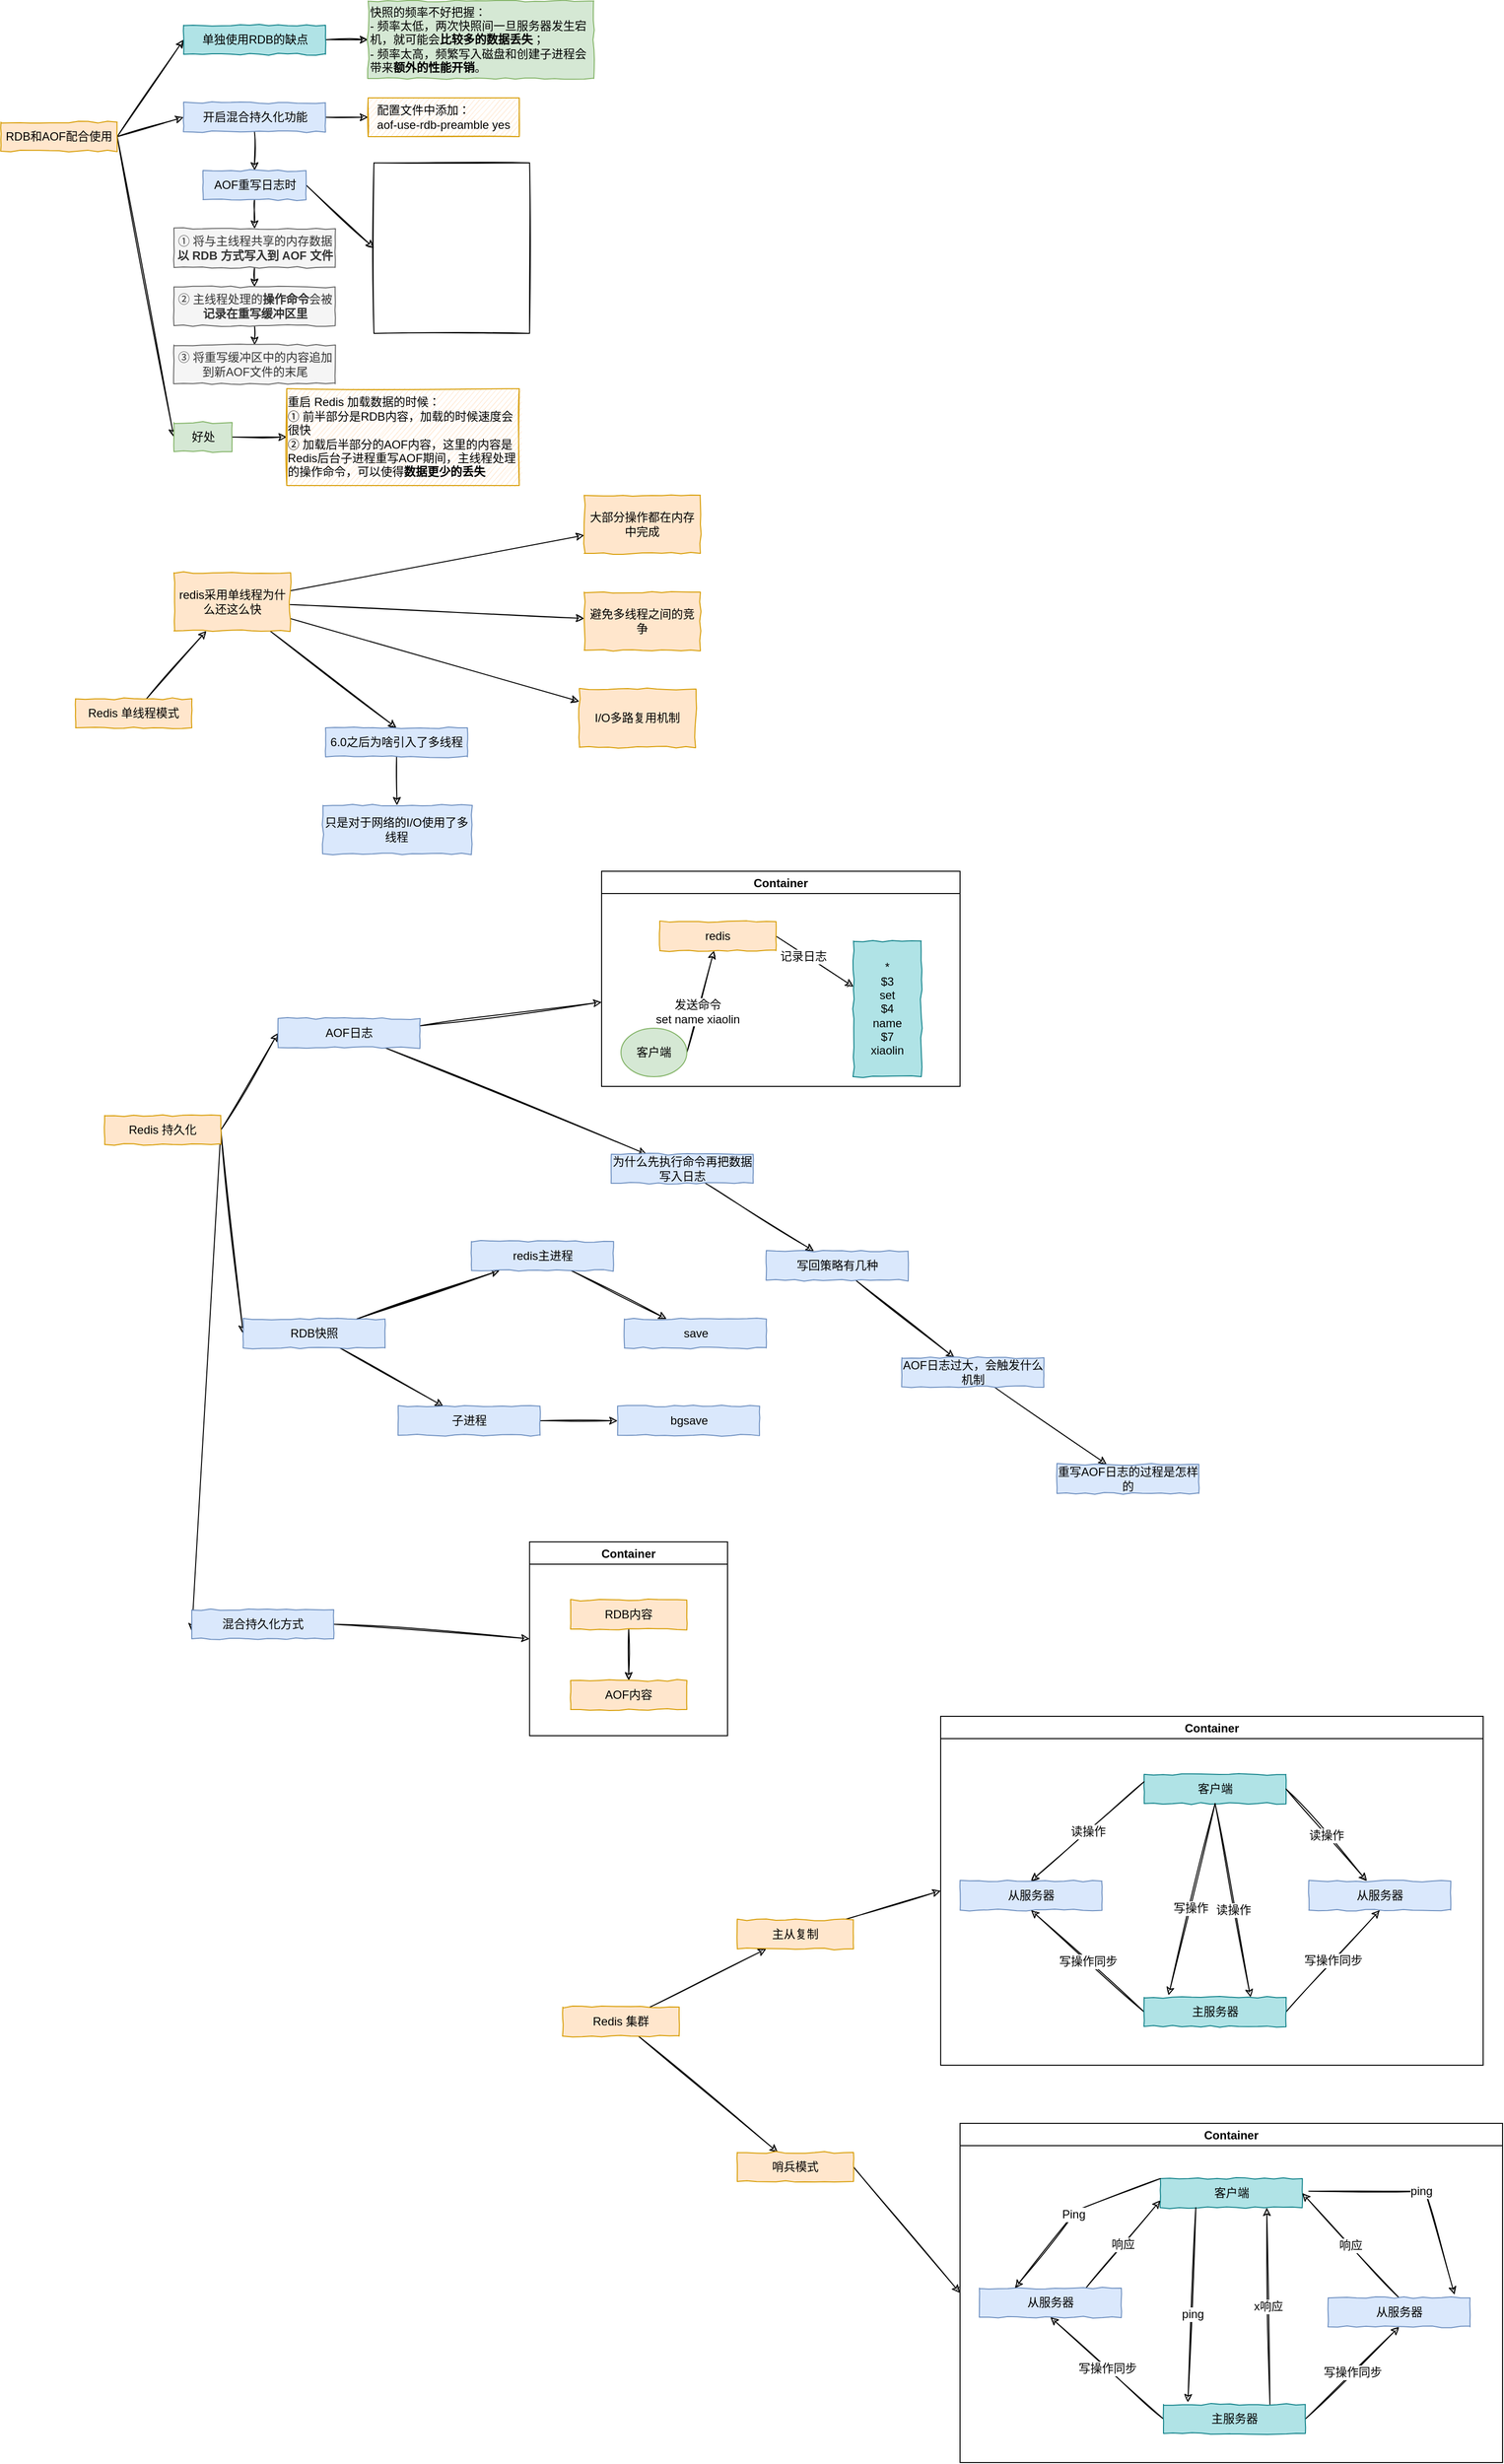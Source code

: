 <mxfile version="21.0.6" type="github">
  <diagram name="第 1 页" id="eftHnV5JVbOcPss7Ex_q">
    <mxGraphModel dx="2530" dy="-223" grid="1" gridSize="10" guides="1" tooltips="1" connect="1" arrows="1" fold="1" page="1" pageScale="1" pageWidth="827" pageHeight="1169" math="0" shadow="0">
      <root>
        <mxCell id="0" />
        <mxCell id="1" parent="0" />
        <mxCell id="7deh1irWF3qx42piTFO3-2" style="edgeStyle=none;rounded=0;sketch=1;html=1;exitX=1;exitY=0.5;exitDx=0;exitDy=0;entryX=0;entryY=0.5;entryDx=0;entryDy=0;" parent="1" source="7deh1irWF3qx42piTFO3-5" target="7deh1irWF3qx42piTFO3-7" edge="1">
          <mxGeometry relative="1" as="geometry" />
        </mxCell>
        <mxCell id="7deh1irWF3qx42piTFO3-3" style="edgeStyle=none;rounded=0;sketch=1;html=1;exitX=1;exitY=0.5;exitDx=0;exitDy=0;entryX=0;entryY=0.5;entryDx=0;entryDy=0;" parent="1" source="7deh1irWF3qx42piTFO3-5" target="7deh1irWF3qx42piTFO3-11" edge="1">
          <mxGeometry relative="1" as="geometry" />
        </mxCell>
        <mxCell id="7deh1irWF3qx42piTFO3-4" style="edgeStyle=none;rounded=0;sketch=1;html=1;exitX=1;exitY=0.5;exitDx=0;exitDy=0;entryX=0;entryY=0.5;entryDx=0;entryDy=0;" parent="1" source="7deh1irWF3qx42piTFO3-5" target="7deh1irWF3qx42piTFO3-23" edge="1">
          <mxGeometry relative="1" as="geometry" />
        </mxCell>
        <mxCell id="7deh1irWF3qx42piTFO3-5" value="RDB和AOF配合使用" style="rounded=0;whiteSpace=wrap;html=1;comic=1;fillColor=#ffe6cc;strokeColor=#d79b00;" parent="1" vertex="1">
          <mxGeometry x="-800" y="1315" width="120" height="30" as="geometry" />
        </mxCell>
        <mxCell id="7deh1irWF3qx42piTFO3-6" style="edgeStyle=none;rounded=0;sketch=1;html=1;exitX=1;exitY=0.5;exitDx=0;exitDy=0;entryX=0;entryY=0.5;entryDx=0;entryDy=0;" parent="1" source="7deh1irWF3qx42piTFO3-7" target="7deh1irWF3qx42piTFO3-8" edge="1">
          <mxGeometry relative="1" as="geometry" />
        </mxCell>
        <mxCell id="7deh1irWF3qx42piTFO3-7" value="单独使用RDB的缺点" style="rounded=0;whiteSpace=wrap;html=1;comic=1;fillColor=#b0e3e6;strokeColor=#0e8088;" parent="1" vertex="1">
          <mxGeometry x="-611.5" y="1215" width="146.5" height="30" as="geometry" />
        </mxCell>
        <mxCell id="7deh1irWF3qx42piTFO3-8" value="快照的频率不好把握：&lt;br&gt;&lt;div&gt;- 频率太低，两次快照间一旦服务器发生宕机，就可能会&lt;b&gt;比较多的数据丢失&lt;/b&gt;；&lt;/div&gt;&lt;div&gt;- 频率太高，频繁写入磁盘和创建子进程会带来&lt;b&gt;额外的性能开销&lt;/b&gt;。&lt;/div&gt;" style="rounded=0;whiteSpace=wrap;html=1;comic=1;fillColor=#d5e8d4;strokeColor=#82b366;align=left;" parent="1" vertex="1">
          <mxGeometry x="-421" y="1190" width="233" height="80" as="geometry" />
        </mxCell>
        <mxCell id="7deh1irWF3qx42piTFO3-9" style="edgeStyle=none;rounded=0;sketch=1;html=1;exitX=1;exitY=0.5;exitDx=0;exitDy=0;entryX=0;entryY=0.5;entryDx=0;entryDy=0;" parent="1" source="7deh1irWF3qx42piTFO3-11" target="7deh1irWF3qx42piTFO3-12" edge="1">
          <mxGeometry relative="1" as="geometry" />
        </mxCell>
        <mxCell id="7deh1irWF3qx42piTFO3-10" style="edgeStyle=none;rounded=0;sketch=1;html=1;exitX=0.5;exitY=1;exitDx=0;exitDy=0;entryX=0.5;entryY=0;entryDx=0;entryDy=0;" parent="1" source="7deh1irWF3qx42piTFO3-11" target="7deh1irWF3qx42piTFO3-15" edge="1">
          <mxGeometry relative="1" as="geometry" />
        </mxCell>
        <mxCell id="7deh1irWF3qx42piTFO3-11" value="开启混合持久化功能" style="rounded=0;whiteSpace=wrap;html=1;comic=1;fillColor=#dae8fc;strokeColor=#6c8ebf;" parent="1" vertex="1">
          <mxGeometry x="-611.5" y="1295" width="146.5" height="30" as="geometry" />
        </mxCell>
        <mxCell id="7deh1irWF3qx42piTFO3-12" value="&lt;div style=&quot;text-align: left&quot;&gt;&lt;span&gt;配置文件中添加：&lt;/span&gt;&lt;/div&gt;&lt;div style=&quot;text-align: left&quot;&gt;&lt;span&gt;aof-use-rdb-preamble yes&lt;/span&gt;&lt;/div&gt;" style="rounded=0;whiteSpace=wrap;html=1;comic=1;fillColor=#ffe6cc;strokeColor=#d79b00;sketch=1;" parent="1" vertex="1">
          <mxGeometry x="-421" y="1290" width="156" height="40" as="geometry" />
        </mxCell>
        <mxCell id="7deh1irWF3qx42piTFO3-13" style="edgeStyle=none;rounded=0;sketch=1;html=1;exitX=0.5;exitY=1;exitDx=0;exitDy=0;entryX=0.5;entryY=0;entryDx=0;entryDy=0;" parent="1" source="7deh1irWF3qx42piTFO3-15" target="7deh1irWF3qx42piTFO3-17" edge="1">
          <mxGeometry relative="1" as="geometry" />
        </mxCell>
        <mxCell id="7deh1irWF3qx42piTFO3-14" style="edgeStyle=none;rounded=0;sketch=1;html=1;exitX=1;exitY=0.5;exitDx=0;exitDy=0;entryX=0;entryY=0.5;entryDx=0;entryDy=0;" parent="1" source="7deh1irWF3qx42piTFO3-15" target="7deh1irWF3qx42piTFO3-21" edge="1">
          <mxGeometry relative="1" as="geometry" />
        </mxCell>
        <mxCell id="7deh1irWF3qx42piTFO3-15" value="AOF重写日志时" style="rounded=0;whiteSpace=wrap;html=1;comic=1;fillColor=#dae8fc;strokeColor=#6c8ebf;" parent="1" vertex="1">
          <mxGeometry x="-591.5" y="1365" width="106.5" height="30" as="geometry" />
        </mxCell>
        <mxCell id="7deh1irWF3qx42piTFO3-16" style="edgeStyle=none;rounded=0;sketch=1;html=1;exitX=0.5;exitY=1;exitDx=0;exitDy=0;entryX=0.5;entryY=0;entryDx=0;entryDy=0;" parent="1" source="7deh1irWF3qx42piTFO3-17" target="7deh1irWF3qx42piTFO3-19" edge="1">
          <mxGeometry relative="1" as="geometry" />
        </mxCell>
        <mxCell id="7deh1irWF3qx42piTFO3-17" value="① 将与主线程共享的内存数据&lt;b&gt;以 RDB 方式写入到 AOF 文件&lt;/b&gt;" style="rounded=0;whiteSpace=wrap;html=1;comic=1;fillColor=#f5f5f5;strokeColor=#666666;fontColor=#333333;" parent="1" vertex="1">
          <mxGeometry x="-621.5" y="1425" width="166.5" height="40" as="geometry" />
        </mxCell>
        <mxCell id="7deh1irWF3qx42piTFO3-18" style="edgeStyle=none;rounded=0;sketch=1;html=1;exitX=0.5;exitY=1;exitDx=0;exitDy=0;entryX=0.5;entryY=0;entryDx=0;entryDy=0;" parent="1" source="7deh1irWF3qx42piTFO3-19" target="7deh1irWF3qx42piTFO3-20" edge="1">
          <mxGeometry relative="1" as="geometry" />
        </mxCell>
        <mxCell id="7deh1irWF3qx42piTFO3-19" value="② 主线程处理的&lt;b&gt;操作命令&lt;/b&gt;会被&lt;b&gt;记录在重写缓冲区里&lt;/b&gt;" style="rounded=0;whiteSpace=wrap;html=1;comic=1;fillColor=#f5f5f5;strokeColor=#666666;fontColor=#333333;" parent="1" vertex="1">
          <mxGeometry x="-621.5" y="1485" width="166.5" height="40" as="geometry" />
        </mxCell>
        <mxCell id="7deh1irWF3qx42piTFO3-20" value="③ 将重写缓冲区中的内容追加到新AOF文件的末尾" style="rounded=0;whiteSpace=wrap;html=1;comic=1;fillColor=#f5f5f5;strokeColor=#666666;fontColor=#333333;" parent="1" vertex="1">
          <mxGeometry x="-621.5" y="1545" width="166.5" height="40" as="geometry" />
        </mxCell>
        <mxCell id="7deh1irWF3qx42piTFO3-21" value="" style="shape=image;imageAspect=0;aspect=fixed;verticalLabelPosition=bottom;verticalAlign=top;sketch=1;image=https://codereaper-image-bed.oss-cn-shenzhen.aliyuncs.com/img/f67379b60d151262753fec3b817b8617.png;imageBorder=default;" parent="1" vertex="1">
          <mxGeometry x="-415" y="1357" width="160.67" height="176" as="geometry" />
        </mxCell>
        <mxCell id="7deh1irWF3qx42piTFO3-22" style="edgeStyle=none;rounded=0;sketch=1;html=1;exitX=1;exitY=0.5;exitDx=0;exitDy=0;entryX=0;entryY=0.5;entryDx=0;entryDy=0;" parent="1" source="7deh1irWF3qx42piTFO3-23" target="7deh1irWF3qx42piTFO3-24" edge="1">
          <mxGeometry relative="1" as="geometry" />
        </mxCell>
        <mxCell id="7deh1irWF3qx42piTFO3-23" value="好处" style="rounded=0;whiteSpace=wrap;html=1;comic=1;fillColor=#d5e8d4;strokeColor=#82b366;" parent="1" vertex="1">
          <mxGeometry x="-621.5" y="1625" width="60" height="30" as="geometry" />
        </mxCell>
        <mxCell id="7deh1irWF3qx42piTFO3-24" value="&lt;div style=&quot;text-align: left&quot;&gt;&lt;span&gt;重启 Redis 加载数据的时候：&lt;/span&gt;&lt;/div&gt;&lt;div style=&quot;text-align: left&quot;&gt;&lt;span&gt;①&amp;nbsp;前半部分是RDB内容，加载的时候速度会很快&lt;/span&gt;&lt;/div&gt;&lt;div style=&quot;text-align: left&quot;&gt;②&amp;nbsp;加载后半部分的AOF内容，这里的内容是Redis后台子进程重写AOF期间，主线程处理的操作命令，可以使得&lt;b&gt;数据更少的丢失&lt;/b&gt;&lt;/div&gt;" style="rounded=0;whiteSpace=wrap;html=1;comic=1;fillColor=#ffe6cc;strokeColor=#d79b00;sketch=1;" parent="1" vertex="1">
          <mxGeometry x="-505" y="1590" width="240" height="100" as="geometry" />
        </mxCell>
        <mxCell id="9vOVsGMVSCyXEhv2zeX4-4" value="" style="edgeStyle=none;shape=connector;rounded=0;sketch=1;orthogonalLoop=1;jettySize=auto;html=1;labelBackgroundColor=default;strokeColor=default;fontFamily=Helvetica;fontSize=12;fontColor=default;endArrow=classic;" parent="1" source="9vOVsGMVSCyXEhv2zeX4-2" target="9vOVsGMVSCyXEhv2zeX4-3" edge="1">
          <mxGeometry relative="1" as="geometry" />
        </mxCell>
        <mxCell id="9vOVsGMVSCyXEhv2zeX4-2" value="Redis 单线程模式" style="rounded=0;whiteSpace=wrap;html=1;comic=1;fillColor=#ffe6cc;strokeColor=#d79b00;" parent="1" vertex="1">
          <mxGeometry x="-723" y="1910" width="120" height="30" as="geometry" />
        </mxCell>
        <mxCell id="9vOVsGMVSCyXEhv2zeX4-6" value="" style="edgeStyle=none;shape=connector;rounded=0;sketch=1;orthogonalLoop=1;jettySize=auto;html=1;labelBackgroundColor=default;strokeColor=default;fontFamily=Helvetica;fontSize=12;fontColor=default;endArrow=classic;" parent="1" source="9vOVsGMVSCyXEhv2zeX4-3" target="9vOVsGMVSCyXEhv2zeX4-5" edge="1">
          <mxGeometry relative="1" as="geometry" />
        </mxCell>
        <mxCell id="9vOVsGMVSCyXEhv2zeX4-10" value="" style="edgeStyle=none;shape=connector;rounded=0;sketch=1;orthogonalLoop=1;jettySize=auto;html=1;labelBackgroundColor=default;strokeColor=default;fontFamily=Helvetica;fontSize=12;fontColor=default;endArrow=classic;" parent="1" source="9vOVsGMVSCyXEhv2zeX4-3" target="9vOVsGMVSCyXEhv2zeX4-9" edge="1">
          <mxGeometry relative="1" as="geometry" />
        </mxCell>
        <mxCell id="9vOVsGMVSCyXEhv2zeX4-12" value="" style="edgeStyle=none;shape=connector;rounded=0;sketch=1;orthogonalLoop=1;jettySize=auto;html=1;labelBackgroundColor=default;strokeColor=default;fontFamily=Helvetica;fontSize=12;fontColor=default;endArrow=classic;" parent="1" source="9vOVsGMVSCyXEhv2zeX4-3" target="9vOVsGMVSCyXEhv2zeX4-11" edge="1">
          <mxGeometry relative="1" as="geometry" />
        </mxCell>
        <mxCell id="9vOVsGMVSCyXEhv2zeX4-15" style="edgeStyle=none;shape=connector;rounded=0;sketch=1;orthogonalLoop=1;jettySize=auto;html=1;entryX=0.5;entryY=0;entryDx=0;entryDy=0;labelBackgroundColor=default;strokeColor=default;fontFamily=Helvetica;fontSize=12;fontColor=default;endArrow=classic;" parent="1" source="9vOVsGMVSCyXEhv2zeX4-3" target="9vOVsGMVSCyXEhv2zeX4-14" edge="1">
          <mxGeometry relative="1" as="geometry" />
        </mxCell>
        <mxCell id="9vOVsGMVSCyXEhv2zeX4-3" value="redis采用单线程为什么还这么快" style="whiteSpace=wrap;html=1;fillColor=#ffe6cc;strokeColor=#d79b00;rounded=0;comic=1;" parent="1" vertex="1">
          <mxGeometry x="-621.5" y="1780" width="120" height="60" as="geometry" />
        </mxCell>
        <mxCell id="9vOVsGMVSCyXEhv2zeX4-5" value="大部分操作都在内存中完成" style="whiteSpace=wrap;html=1;fillColor=#ffe6cc;strokeColor=#d79b00;rounded=0;comic=1;" parent="1" vertex="1">
          <mxGeometry x="-198" y="1700" width="120" height="60" as="geometry" />
        </mxCell>
        <mxCell id="9vOVsGMVSCyXEhv2zeX4-9" value="避免多线程之间的竞争" style="whiteSpace=wrap;html=1;fillColor=#ffe6cc;strokeColor=#d79b00;rounded=0;comic=1;" parent="1" vertex="1">
          <mxGeometry x="-198" y="1800" width="120" height="60" as="geometry" />
        </mxCell>
        <mxCell id="9vOVsGMVSCyXEhv2zeX4-11" value="I/O多路复用机制" style="whiteSpace=wrap;html=1;fillColor=#ffe6cc;strokeColor=#d79b00;rounded=0;comic=1;" parent="1" vertex="1">
          <mxGeometry x="-203" y="1900" width="120" height="60" as="geometry" />
        </mxCell>
        <mxCell id="9vOVsGMVSCyXEhv2zeX4-20" value="" style="edgeStyle=none;shape=connector;rounded=0;sketch=1;orthogonalLoop=1;jettySize=auto;html=1;labelBackgroundColor=default;strokeColor=default;fontFamily=Helvetica;fontSize=12;fontColor=default;endArrow=classic;" parent="1" source="9vOVsGMVSCyXEhv2zeX4-14" target="9vOVsGMVSCyXEhv2zeX4-19" edge="1">
          <mxGeometry relative="1" as="geometry" />
        </mxCell>
        <mxCell id="9vOVsGMVSCyXEhv2zeX4-14" value="6.0之后为啥引入了多线程" style="rounded=0;whiteSpace=wrap;html=1;comic=1;fillColor=#dae8fc;strokeColor=#6c8ebf;" parent="1" vertex="1">
          <mxGeometry x="-465" y="1940" width="146.5" height="30" as="geometry" />
        </mxCell>
        <mxCell id="9vOVsGMVSCyXEhv2zeX4-19" value="只是对于网络的I/O使用了多线程" style="rounded=0;whiteSpace=wrap;html=1;comic=1;fillColor=#dae8fc;strokeColor=#6c8ebf;" parent="1" vertex="1">
          <mxGeometry x="-467.64" y="2020" width="153.25" height="50" as="geometry" />
        </mxCell>
        <mxCell id="9vOVsGMVSCyXEhv2zeX4-25" style="edgeStyle=none;shape=connector;rounded=0;sketch=1;orthogonalLoop=1;jettySize=auto;html=1;exitX=1;exitY=0.5;exitDx=0;exitDy=0;entryX=0;entryY=0.5;entryDx=0;entryDy=0;labelBackgroundColor=default;strokeColor=default;fontFamily=Helvetica;fontSize=12;fontColor=default;endArrow=classic;" parent="1" source="9vOVsGMVSCyXEhv2zeX4-21" target="9vOVsGMVSCyXEhv2zeX4-22" edge="1">
          <mxGeometry relative="1" as="geometry" />
        </mxCell>
        <mxCell id="9vOVsGMVSCyXEhv2zeX4-26" style="edgeStyle=none;shape=connector;rounded=0;sketch=1;orthogonalLoop=1;jettySize=auto;html=1;exitX=1;exitY=0.5;exitDx=0;exitDy=0;entryX=0;entryY=0.5;entryDx=0;entryDy=0;labelBackgroundColor=default;strokeColor=default;fontFamily=Helvetica;fontSize=12;fontColor=default;endArrow=classic;" parent="1" source="9vOVsGMVSCyXEhv2zeX4-21" target="9vOVsGMVSCyXEhv2zeX4-23" edge="1">
          <mxGeometry relative="1" as="geometry" />
        </mxCell>
        <mxCell id="9vOVsGMVSCyXEhv2zeX4-27" style="edgeStyle=none;shape=connector;rounded=0;sketch=1;orthogonalLoop=1;jettySize=auto;html=1;exitX=1;exitY=0.5;exitDx=0;exitDy=0;entryX=0;entryY=0.75;entryDx=0;entryDy=0;labelBackgroundColor=default;strokeColor=default;fontFamily=Helvetica;fontSize=12;fontColor=default;endArrow=classic;" parent="1" source="9vOVsGMVSCyXEhv2zeX4-21" target="9vOVsGMVSCyXEhv2zeX4-24" edge="1">
          <mxGeometry relative="1" as="geometry" />
        </mxCell>
        <mxCell id="9vOVsGMVSCyXEhv2zeX4-21" value="Redis 持久化" style="rounded=0;whiteSpace=wrap;html=1;comic=1;fillColor=#ffe6cc;strokeColor=#d79b00;" parent="1" vertex="1">
          <mxGeometry x="-693" y="2340" width="120" height="30" as="geometry" />
        </mxCell>
        <mxCell id="Z4Xb9YO6mUinGf_k16KE-15" style="edgeStyle=none;shape=connector;rounded=0;sketch=1;orthogonalLoop=1;jettySize=auto;html=1;exitX=1;exitY=0.25;exitDx=0;exitDy=0;labelBackgroundColor=default;strokeColor=default;fontFamily=Helvetica;fontSize=12;fontColor=default;endArrow=classic;" edge="1" parent="1" source="9vOVsGMVSCyXEhv2zeX4-22" target="Z4Xb9YO6mUinGf_k16KE-1">
          <mxGeometry relative="1" as="geometry" />
        </mxCell>
        <mxCell id="Z4Xb9YO6mUinGf_k16KE-17" value="" style="edgeStyle=none;shape=connector;rounded=0;sketch=1;orthogonalLoop=1;jettySize=auto;html=1;labelBackgroundColor=default;strokeColor=default;fontFamily=Helvetica;fontSize=12;fontColor=default;endArrow=classic;" edge="1" parent="1" source="9vOVsGMVSCyXEhv2zeX4-22" target="Z4Xb9YO6mUinGf_k16KE-16">
          <mxGeometry relative="1" as="geometry" />
        </mxCell>
        <mxCell id="9vOVsGMVSCyXEhv2zeX4-22" value="AOF日志" style="rounded=0;whiteSpace=wrap;html=1;comic=1;fillColor=#dae8fc;strokeColor=#6c8ebf;" parent="1" vertex="1">
          <mxGeometry x="-514" y="2240" width="146.5" height="30" as="geometry" />
        </mxCell>
        <mxCell id="Z4Xb9YO6mUinGf_k16KE-28" value="" style="edgeStyle=none;shape=connector;rounded=0;sketch=1;orthogonalLoop=1;jettySize=auto;html=1;labelBackgroundColor=default;strokeColor=default;fontFamily=Helvetica;fontSize=12;fontColor=default;endArrow=classic;" edge="1" parent="1" source="9vOVsGMVSCyXEhv2zeX4-23" target="Z4Xb9YO6mUinGf_k16KE-27">
          <mxGeometry relative="1" as="geometry" />
        </mxCell>
        <mxCell id="Z4Xb9YO6mUinGf_k16KE-29" value="" style="edgeStyle=none;shape=connector;rounded=0;sketch=1;orthogonalLoop=1;jettySize=auto;html=1;labelBackgroundColor=default;strokeColor=default;fontFamily=Helvetica;fontSize=12;fontColor=default;endArrow=classic;" edge="1" parent="1" source="9vOVsGMVSCyXEhv2zeX4-23" target="Z4Xb9YO6mUinGf_k16KE-27">
          <mxGeometry relative="1" as="geometry" />
        </mxCell>
        <mxCell id="Z4Xb9YO6mUinGf_k16KE-31" value="" style="edgeStyle=none;shape=connector;rounded=0;sketch=1;orthogonalLoop=1;jettySize=auto;html=1;labelBackgroundColor=default;strokeColor=default;fontFamily=Helvetica;fontSize=12;fontColor=default;endArrow=classic;" edge="1" parent="1" source="9vOVsGMVSCyXEhv2zeX4-23" target="Z4Xb9YO6mUinGf_k16KE-30">
          <mxGeometry relative="1" as="geometry" />
        </mxCell>
        <mxCell id="9vOVsGMVSCyXEhv2zeX4-23" value="RDB快照" style="rounded=0;whiteSpace=wrap;html=1;comic=1;fillColor=#dae8fc;strokeColor=#6c8ebf;" parent="1" vertex="1">
          <mxGeometry x="-550" y="2550" width="146.5" height="30" as="geometry" />
        </mxCell>
        <mxCell id="Z4Xb9YO6mUinGf_k16KE-38" style="edgeStyle=none;shape=connector;rounded=0;sketch=1;orthogonalLoop=1;jettySize=auto;html=1;exitX=1;exitY=0.5;exitDx=0;exitDy=0;entryX=0;entryY=0.5;entryDx=0;entryDy=0;labelBackgroundColor=default;strokeColor=default;fontFamily=Helvetica;fontSize=12;fontColor=default;endArrow=classic;" edge="1" parent="1" source="9vOVsGMVSCyXEhv2zeX4-24" target="Z4Xb9YO6mUinGf_k16KE-37">
          <mxGeometry relative="1" as="geometry" />
        </mxCell>
        <mxCell id="9vOVsGMVSCyXEhv2zeX4-24" value="混合持久化方式" style="rounded=0;whiteSpace=wrap;html=1;comic=1;fillColor=#dae8fc;strokeColor=#6c8ebf;" parent="1" vertex="1">
          <mxGeometry x="-603" y="2850" width="146.5" height="30" as="geometry" />
        </mxCell>
        <mxCell id="Z4Xb9YO6mUinGf_k16KE-1" value="Container" style="swimlane;" vertex="1" parent="1">
          <mxGeometry x="-180" y="2088" width="370" height="222" as="geometry" />
        </mxCell>
        <mxCell id="Z4Xb9YO6mUinGf_k16KE-8" style="edgeStyle=none;shape=connector;rounded=0;sketch=1;orthogonalLoop=1;jettySize=auto;html=1;exitX=1;exitY=0.5;exitDx=0;exitDy=0;labelBackgroundColor=default;strokeColor=default;fontFamily=Helvetica;fontSize=12;fontColor=default;endArrow=classic;" edge="1" parent="Z4Xb9YO6mUinGf_k16KE-1" source="Z4Xb9YO6mUinGf_k16KE-3" target="Z4Xb9YO6mUinGf_k16KE-4">
          <mxGeometry relative="1" as="geometry" />
        </mxCell>
        <mxCell id="Z4Xb9YO6mUinGf_k16KE-10" value="发送命令&lt;br&gt;set name xiaolin" style="edgeLabel;html=1;align=center;verticalAlign=middle;resizable=0;points=[];fontSize=12;fontFamily=Helvetica;fontColor=default;" vertex="1" connectable="0" parent="Z4Xb9YO6mUinGf_k16KE-8">
          <mxGeometry x="-0.201" relative="1" as="geometry">
            <mxPoint as="offset" />
          </mxGeometry>
        </mxCell>
        <mxCell id="Z4Xb9YO6mUinGf_k16KE-3" value="客户端" style="ellipse;whiteSpace=wrap;html=1;fillColor=#d5e8d4;strokeColor=#82b366;" vertex="1" parent="Z4Xb9YO6mUinGf_k16KE-1">
          <mxGeometry x="20" y="162" width="68" height="50" as="geometry" />
        </mxCell>
        <mxCell id="Z4Xb9YO6mUinGf_k16KE-9" style="edgeStyle=none;shape=connector;rounded=0;sketch=1;orthogonalLoop=1;jettySize=auto;html=1;exitX=1;exitY=0.5;exitDx=0;exitDy=0;labelBackgroundColor=default;strokeColor=default;fontFamily=Helvetica;fontSize=12;fontColor=default;endArrow=classic;" edge="1" parent="Z4Xb9YO6mUinGf_k16KE-1" source="Z4Xb9YO6mUinGf_k16KE-4" target="Z4Xb9YO6mUinGf_k16KE-12">
          <mxGeometry relative="1" as="geometry">
            <mxPoint x="490" y="125.4" as="targetPoint" />
          </mxGeometry>
        </mxCell>
        <mxCell id="Z4Xb9YO6mUinGf_k16KE-11" value="记录日志" style="edgeLabel;html=1;align=center;verticalAlign=middle;resizable=0;points=[];fontSize=12;fontFamily=Helvetica;fontColor=default;" vertex="1" connectable="0" parent="Z4Xb9YO6mUinGf_k16KE-9">
          <mxGeometry x="-0.281" y="-2" relative="1" as="geometry">
            <mxPoint as="offset" />
          </mxGeometry>
        </mxCell>
        <mxCell id="Z4Xb9YO6mUinGf_k16KE-4" value="redis" style="rounded=0;whiteSpace=wrap;html=1;comic=1;fillColor=#ffe6cc;strokeColor=#d79b00;" vertex="1" parent="Z4Xb9YO6mUinGf_k16KE-1">
          <mxGeometry x="60" y="52.0" width="120" height="30" as="geometry" />
        </mxCell>
        <mxCell id="Z4Xb9YO6mUinGf_k16KE-12" value="*&lt;br&gt;$3&lt;br&gt;set&lt;br&gt;$4&lt;br&gt;name&lt;br&gt;$7&lt;br&gt;xiaolin" style="rounded=0;whiteSpace=wrap;html=1;comic=1;fillColor=#b0e3e6;strokeColor=#0e8088;fontFamily=Helvetica;fontSize=12;fontColor=default;" vertex="1" parent="Z4Xb9YO6mUinGf_k16KE-1">
          <mxGeometry x="260" y="72" width="70" height="140" as="geometry" />
        </mxCell>
        <mxCell id="Z4Xb9YO6mUinGf_k16KE-19" value="" style="edgeStyle=none;shape=connector;rounded=0;sketch=1;orthogonalLoop=1;jettySize=auto;html=1;labelBackgroundColor=default;strokeColor=default;fontFamily=Helvetica;fontSize=12;fontColor=default;endArrow=classic;" edge="1" parent="1" source="Z4Xb9YO6mUinGf_k16KE-16" target="Z4Xb9YO6mUinGf_k16KE-18">
          <mxGeometry relative="1" as="geometry" />
        </mxCell>
        <mxCell id="Z4Xb9YO6mUinGf_k16KE-16" value="为什么先执行命令再把数据写入日志" style="rounded=0;whiteSpace=wrap;html=1;comic=1;fillColor=#dae8fc;strokeColor=#6c8ebf;" vertex="1" parent="1">
          <mxGeometry x="-170" y="2380" width="146.5" height="30" as="geometry" />
        </mxCell>
        <mxCell id="Z4Xb9YO6mUinGf_k16KE-21" value="" style="edgeStyle=none;shape=connector;rounded=0;sketch=1;orthogonalLoop=1;jettySize=auto;html=1;labelBackgroundColor=default;strokeColor=default;fontFamily=Helvetica;fontSize=12;fontColor=default;endArrow=classic;" edge="1" parent="1" source="Z4Xb9YO6mUinGf_k16KE-18" target="Z4Xb9YO6mUinGf_k16KE-20">
          <mxGeometry relative="1" as="geometry" />
        </mxCell>
        <mxCell id="Z4Xb9YO6mUinGf_k16KE-18" value="写回策略有几种" style="rounded=0;whiteSpace=wrap;html=1;comic=1;fillColor=#dae8fc;strokeColor=#6c8ebf;" vertex="1" parent="1">
          <mxGeometry x="-10" y="2480" width="146.5" height="30" as="geometry" />
        </mxCell>
        <mxCell id="Z4Xb9YO6mUinGf_k16KE-23" value="" style="edgeStyle=none;shape=connector;rounded=0;sketch=1;orthogonalLoop=1;jettySize=auto;html=1;labelBackgroundColor=default;strokeColor=default;fontFamily=Helvetica;fontSize=12;fontColor=default;endArrow=classic;" edge="1" parent="1" source="Z4Xb9YO6mUinGf_k16KE-20" target="Z4Xb9YO6mUinGf_k16KE-22">
          <mxGeometry relative="1" as="geometry" />
        </mxCell>
        <mxCell id="Z4Xb9YO6mUinGf_k16KE-20" value="AOF日志过大，会触发什么机制" style="rounded=0;whiteSpace=wrap;html=1;comic=1;fillColor=#dae8fc;strokeColor=#6c8ebf;" vertex="1" parent="1">
          <mxGeometry x="130" y="2590" width="146.5" height="30" as="geometry" />
        </mxCell>
        <mxCell id="Z4Xb9YO6mUinGf_k16KE-22" value="重写AOF日志的过程是怎样的" style="rounded=0;whiteSpace=wrap;html=1;comic=1;fillColor=#dae8fc;strokeColor=#6c8ebf;" vertex="1" parent="1">
          <mxGeometry x="290" y="2700" width="146.5" height="30" as="geometry" />
        </mxCell>
        <mxCell id="Z4Xb9YO6mUinGf_k16KE-35" value="" style="edgeStyle=none;shape=connector;rounded=0;sketch=1;orthogonalLoop=1;jettySize=auto;html=1;labelBackgroundColor=default;strokeColor=default;fontFamily=Helvetica;fontSize=12;fontColor=default;endArrow=classic;" edge="1" parent="1" source="Z4Xb9YO6mUinGf_k16KE-27" target="Z4Xb9YO6mUinGf_k16KE-34">
          <mxGeometry relative="1" as="geometry" />
        </mxCell>
        <mxCell id="Z4Xb9YO6mUinGf_k16KE-27" value="redis主进程" style="rounded=0;whiteSpace=wrap;html=1;comic=1;fillColor=#dae8fc;strokeColor=#6c8ebf;" vertex="1" parent="1">
          <mxGeometry x="-314.39" y="2470" width="146.5" height="30" as="geometry" />
        </mxCell>
        <mxCell id="Z4Xb9YO6mUinGf_k16KE-33" value="" style="edgeStyle=none;shape=connector;rounded=0;sketch=1;orthogonalLoop=1;jettySize=auto;html=1;labelBackgroundColor=default;strokeColor=default;fontFamily=Helvetica;fontSize=12;fontColor=default;endArrow=classic;" edge="1" parent="1" source="Z4Xb9YO6mUinGf_k16KE-30" target="Z4Xb9YO6mUinGf_k16KE-32">
          <mxGeometry relative="1" as="geometry" />
        </mxCell>
        <mxCell id="Z4Xb9YO6mUinGf_k16KE-30" value="子进程" style="rounded=0;whiteSpace=wrap;html=1;comic=1;fillColor=#dae8fc;strokeColor=#6c8ebf;" vertex="1" parent="1">
          <mxGeometry x="-390" y="2640" width="146.5" height="30" as="geometry" />
        </mxCell>
        <mxCell id="Z4Xb9YO6mUinGf_k16KE-32" value="bgsave" style="rounded=0;whiteSpace=wrap;html=1;comic=1;fillColor=#dae8fc;strokeColor=#6c8ebf;" vertex="1" parent="1">
          <mxGeometry x="-163.5" y="2640" width="146.5" height="30" as="geometry" />
        </mxCell>
        <mxCell id="Z4Xb9YO6mUinGf_k16KE-34" value="save" style="rounded=0;whiteSpace=wrap;html=1;comic=1;fillColor=#dae8fc;strokeColor=#6c8ebf;" vertex="1" parent="1">
          <mxGeometry x="-156.5" y="2550" width="146.5" height="30" as="geometry" />
        </mxCell>
        <mxCell id="Z4Xb9YO6mUinGf_k16KE-37" value="Container" style="swimlane;fontFamily=Helvetica;fontSize=12;fontColor=default;" vertex="1" parent="1">
          <mxGeometry x="-254.33" y="2780" width="204.33" height="200" as="geometry" />
        </mxCell>
        <mxCell id="Z4Xb9YO6mUinGf_k16KE-41" value="" style="edgeStyle=none;shape=connector;rounded=0;sketch=1;orthogonalLoop=1;jettySize=auto;html=1;labelBackgroundColor=default;strokeColor=default;fontFamily=Helvetica;fontSize=12;fontColor=default;endArrow=classic;" edge="1" parent="Z4Xb9YO6mUinGf_k16KE-37" source="Z4Xb9YO6mUinGf_k16KE-39" target="Z4Xb9YO6mUinGf_k16KE-40">
          <mxGeometry relative="1" as="geometry" />
        </mxCell>
        <mxCell id="Z4Xb9YO6mUinGf_k16KE-39" value="RDB内容" style="rounded=0;whiteSpace=wrap;html=1;comic=1;fillColor=#ffe6cc;strokeColor=#d79b00;fontFamily=Helvetica;fontSize=12;fontColor=default;" vertex="1" parent="Z4Xb9YO6mUinGf_k16KE-37">
          <mxGeometry x="42.33" y="60" width="120" height="30" as="geometry" />
        </mxCell>
        <mxCell id="Z4Xb9YO6mUinGf_k16KE-40" value="AOF内容" style="rounded=0;whiteSpace=wrap;html=1;comic=1;fillColor=#ffe6cc;strokeColor=#d79b00;fontFamily=Helvetica;fontSize=12;fontColor=default;" vertex="1" parent="Z4Xb9YO6mUinGf_k16KE-37">
          <mxGeometry x="42.33" y="143" width="120" height="30" as="geometry" />
        </mxCell>
        <mxCell id="Z4Xb9YO6mUinGf_k16KE-46" value="" style="edgeStyle=none;shape=connector;rounded=0;sketch=1;orthogonalLoop=1;jettySize=auto;html=1;labelBackgroundColor=default;strokeColor=default;fontFamily=Helvetica;fontSize=12;fontColor=default;endArrow=classic;" edge="1" parent="1" source="Z4Xb9YO6mUinGf_k16KE-42" target="Z4Xb9YO6mUinGf_k16KE-45">
          <mxGeometry relative="1" as="geometry" />
        </mxCell>
        <mxCell id="Z4Xb9YO6mUinGf_k16KE-74" value="" style="edgeStyle=none;shape=connector;rounded=0;sketch=1;orthogonalLoop=1;jettySize=auto;html=1;labelBackgroundColor=default;strokeColor=default;fontFamily=Helvetica;fontSize=12;fontColor=default;endArrow=classic;" edge="1" parent="1" source="Z4Xb9YO6mUinGf_k16KE-42" target="Z4Xb9YO6mUinGf_k16KE-73">
          <mxGeometry relative="1" as="geometry" />
        </mxCell>
        <mxCell id="Z4Xb9YO6mUinGf_k16KE-42" value="Redis 集群" style="rounded=0;whiteSpace=wrap;html=1;comic=1;fillColor=#ffe6cc;strokeColor=#d79b00;fontFamily=Helvetica;fontSize=12;fontColor=default;" vertex="1" parent="1">
          <mxGeometry x="-220" y="3260" width="120" height="30" as="geometry" />
        </mxCell>
        <mxCell id="Z4Xb9YO6mUinGf_k16KE-72" style="edgeStyle=none;shape=connector;rounded=0;sketch=1;orthogonalLoop=1;jettySize=auto;html=1;entryX=0;entryY=0.5;entryDx=0;entryDy=0;labelBackgroundColor=default;strokeColor=default;fontFamily=Helvetica;fontSize=12;fontColor=default;endArrow=classic;" edge="1" parent="1" source="Z4Xb9YO6mUinGf_k16KE-45" target="Z4Xb9YO6mUinGf_k16KE-59">
          <mxGeometry relative="1" as="geometry" />
        </mxCell>
        <mxCell id="Z4Xb9YO6mUinGf_k16KE-45" value="主从复制" style="rounded=0;whiteSpace=wrap;html=1;comic=1;fillColor=#ffe6cc;strokeColor=#d79b00;fontFamily=Helvetica;fontSize=12;fontColor=default;" vertex="1" parent="1">
          <mxGeometry x="-40" y="3170" width="120" height="30" as="geometry" />
        </mxCell>
        <mxCell id="Z4Xb9YO6mUinGf_k16KE-59" value="Container" style="swimlane;fontFamily=Helvetica;fontSize=12;fontColor=default;" vertex="1" parent="1">
          <mxGeometry x="170" y="2960" width="560" height="360" as="geometry">
            <mxRectangle x="150" y="2990" width="100" height="30" as="alternateBounds" />
          </mxGeometry>
        </mxCell>
        <mxCell id="Z4Xb9YO6mUinGf_k16KE-66" value="客户端" style="rounded=0;whiteSpace=wrap;html=1;comic=1;fillColor=#b0e3e6;strokeColor=#0e8088;fontFamily=Helvetica;fontSize=12;fontColor=default;" vertex="1" parent="Z4Xb9YO6mUinGf_k16KE-59">
          <mxGeometry x="210" y="60" width="146.5" height="30" as="geometry" />
        </mxCell>
        <mxCell id="Z4Xb9YO6mUinGf_k16KE-67" value="从服务器" style="rounded=0;whiteSpace=wrap;html=1;comic=1;fillColor=#dae8fc;strokeColor=#6c8ebf;fontFamily=Helvetica;fontSize=12;fontColor=default;" vertex="1" parent="Z4Xb9YO6mUinGf_k16KE-59">
          <mxGeometry x="20" y="170" width="146.5" height="30" as="geometry" />
        </mxCell>
        <mxCell id="Z4Xb9YO6mUinGf_k16KE-60" value="读操作" style="edgeStyle=none;shape=connector;rounded=0;sketch=1;orthogonalLoop=1;jettySize=auto;html=1;exitX=0;exitY=0.25;exitDx=0;exitDy=0;entryX=0.5;entryY=0;entryDx=0;entryDy=0;labelBackgroundColor=default;strokeColor=default;fontFamily=Helvetica;fontSize=12;fontColor=default;endArrow=classic;" edge="1" parent="Z4Xb9YO6mUinGf_k16KE-59" source="Z4Xb9YO6mUinGf_k16KE-66" target="Z4Xb9YO6mUinGf_k16KE-67">
          <mxGeometry relative="1" as="geometry">
            <Array as="points">
              <mxPoint x="150" y="120" />
            </Array>
          </mxGeometry>
        </mxCell>
        <mxCell id="Z4Xb9YO6mUinGf_k16KE-68" value="从服务器" style="rounded=0;whiteSpace=wrap;html=1;comic=1;fillColor=#dae8fc;strokeColor=#6c8ebf;fontFamily=Helvetica;fontSize=12;fontColor=default;" vertex="1" parent="Z4Xb9YO6mUinGf_k16KE-59">
          <mxGeometry x="380" y="170" width="146.5" height="30" as="geometry" />
        </mxCell>
        <mxCell id="Z4Xb9YO6mUinGf_k16KE-61" value="读操作" style="edgeStyle=none;shape=connector;rounded=0;sketch=1;orthogonalLoop=1;jettySize=auto;html=1;exitX=1;exitY=0.5;exitDx=0;exitDy=0;labelBackgroundColor=default;strokeColor=default;fontFamily=Helvetica;fontSize=12;fontColor=default;endArrow=classic;" edge="1" parent="Z4Xb9YO6mUinGf_k16KE-59" source="Z4Xb9YO6mUinGf_k16KE-66" target="Z4Xb9YO6mUinGf_k16KE-68">
          <mxGeometry relative="1" as="geometry" />
        </mxCell>
        <mxCell id="Z4Xb9YO6mUinGf_k16KE-69" value="写操作同步" style="edgeStyle=none;shape=connector;rounded=0;sketch=1;orthogonalLoop=1;jettySize=auto;html=1;exitX=0;exitY=0.5;exitDx=0;exitDy=0;entryX=0.5;entryY=1;entryDx=0;entryDy=0;labelBackgroundColor=default;strokeColor=default;fontFamily=Helvetica;fontSize=12;fontColor=default;endArrow=classic;" edge="1" parent="Z4Xb9YO6mUinGf_k16KE-59" source="Z4Xb9YO6mUinGf_k16KE-71" target="Z4Xb9YO6mUinGf_k16KE-67">
          <mxGeometry relative="1" as="geometry" />
        </mxCell>
        <mxCell id="Z4Xb9YO6mUinGf_k16KE-70" value="写操作同步" style="edgeStyle=none;shape=connector;rounded=0;sketch=1;orthogonalLoop=1;jettySize=auto;html=1;exitX=1;exitY=0.5;exitDx=0;exitDy=0;entryX=0.5;entryY=1;entryDx=0;entryDy=0;labelBackgroundColor=default;strokeColor=default;fontFamily=Helvetica;fontSize=12;fontColor=default;endArrow=classic;" edge="1" parent="Z4Xb9YO6mUinGf_k16KE-59" source="Z4Xb9YO6mUinGf_k16KE-71" target="Z4Xb9YO6mUinGf_k16KE-68">
          <mxGeometry relative="1" as="geometry" />
        </mxCell>
        <mxCell id="Z4Xb9YO6mUinGf_k16KE-71" value="主服务器" style="rounded=0;whiteSpace=wrap;html=1;comic=1;fillColor=#b0e3e6;strokeColor=#0e8088;fontFamily=Helvetica;fontSize=12;fontColor=default;" vertex="1" parent="Z4Xb9YO6mUinGf_k16KE-59">
          <mxGeometry x="210" y="290" width="146.5" height="30" as="geometry" />
        </mxCell>
        <mxCell id="Z4Xb9YO6mUinGf_k16KE-62" style="edgeStyle=none;shape=connector;rounded=0;sketch=1;orthogonalLoop=1;jettySize=auto;html=1;exitX=0.5;exitY=1;exitDx=0;exitDy=0;entryX=0.172;entryY=-0.07;entryDx=0;entryDy=0;entryPerimeter=0;labelBackgroundColor=default;strokeColor=default;fontFamily=Helvetica;fontSize=12;fontColor=default;endArrow=classic;" edge="1" parent="Z4Xb9YO6mUinGf_k16KE-59" source="Z4Xb9YO6mUinGf_k16KE-66" target="Z4Xb9YO6mUinGf_k16KE-71">
          <mxGeometry relative="1" as="geometry" />
        </mxCell>
        <mxCell id="Z4Xb9YO6mUinGf_k16KE-63" value="写操作" style="edgeLabel;html=1;align=center;verticalAlign=middle;resizable=0;points=[];fontSize=12;fontFamily=Helvetica;fontColor=default;" vertex="1" connectable="0" parent="Z4Xb9YO6mUinGf_k16KE-62">
          <mxGeometry x="0.089" y="1" relative="1" as="geometry">
            <mxPoint as="offset" />
          </mxGeometry>
        </mxCell>
        <mxCell id="Z4Xb9YO6mUinGf_k16KE-64" style="edgeStyle=none;shape=connector;rounded=0;sketch=1;orthogonalLoop=1;jettySize=auto;html=1;exitX=0.5;exitY=1;exitDx=0;exitDy=0;entryX=0.75;entryY=0;entryDx=0;entryDy=0;labelBackgroundColor=default;strokeColor=default;fontFamily=Helvetica;fontSize=12;fontColor=default;endArrow=classic;" edge="1" parent="Z4Xb9YO6mUinGf_k16KE-59" source="Z4Xb9YO6mUinGf_k16KE-66" target="Z4Xb9YO6mUinGf_k16KE-71">
          <mxGeometry relative="1" as="geometry" />
        </mxCell>
        <mxCell id="Z4Xb9YO6mUinGf_k16KE-65" value="读操作" style="edgeLabel;html=1;align=center;verticalAlign=middle;resizable=0;points=[];fontSize=12;fontFamily=Helvetica;fontColor=default;" vertex="1" connectable="0" parent="Z4Xb9YO6mUinGf_k16KE-64">
          <mxGeometry x="0.107" y="-2" relative="1" as="geometry">
            <mxPoint y="-1" as="offset" />
          </mxGeometry>
        </mxCell>
        <mxCell id="Z4Xb9YO6mUinGf_k16KE-88" style="edgeStyle=none;shape=connector;rounded=0;sketch=1;orthogonalLoop=1;jettySize=auto;html=1;exitX=1;exitY=0.5;exitDx=0;exitDy=0;entryX=0;entryY=0.5;entryDx=0;entryDy=0;labelBackgroundColor=default;strokeColor=default;fontFamily=Helvetica;fontSize=12;fontColor=default;endArrow=classic;" edge="1" parent="1" source="Z4Xb9YO6mUinGf_k16KE-73" target="Z4Xb9YO6mUinGf_k16KE-75">
          <mxGeometry relative="1" as="geometry" />
        </mxCell>
        <mxCell id="Z4Xb9YO6mUinGf_k16KE-73" value="哨兵模式" style="rounded=0;whiteSpace=wrap;html=1;comic=1;fillColor=#ffe6cc;strokeColor=#d79b00;fontFamily=Helvetica;fontSize=12;fontColor=default;" vertex="1" parent="1">
          <mxGeometry x="-40" y="3410" width="120" height="30" as="geometry" />
        </mxCell>
        <mxCell id="Z4Xb9YO6mUinGf_k16KE-75" value="Container" style="swimlane;fontFamily=Helvetica;fontSize=12;fontColor=default;" vertex="1" parent="1">
          <mxGeometry x="190" y="3380" width="560" height="350" as="geometry">
            <mxRectangle x="150" y="2990" width="100" height="30" as="alternateBounds" />
          </mxGeometry>
        </mxCell>
        <mxCell id="Z4Xb9YO6mUinGf_k16KE-76" value="客户端" style="rounded=0;whiteSpace=wrap;html=1;comic=1;fillColor=#b0e3e6;strokeColor=#0e8088;fontFamily=Helvetica;fontSize=12;fontColor=default;" vertex="1" parent="Z4Xb9YO6mUinGf_k16KE-75">
          <mxGeometry x="206.75" y="57" width="146.5" height="30" as="geometry" />
        </mxCell>
        <mxCell id="Z4Xb9YO6mUinGf_k16KE-90" value="响应" style="edgeStyle=none;shape=connector;rounded=0;sketch=1;orthogonalLoop=1;jettySize=auto;html=1;exitX=0.75;exitY=0;exitDx=0;exitDy=0;entryX=0;entryY=0.75;entryDx=0;entryDy=0;labelBackgroundColor=default;strokeColor=default;fontFamily=Helvetica;fontSize=12;fontColor=default;endArrow=classic;" edge="1" parent="Z4Xb9YO6mUinGf_k16KE-75" source="Z4Xb9YO6mUinGf_k16KE-77" target="Z4Xb9YO6mUinGf_k16KE-76">
          <mxGeometry relative="1" as="geometry" />
        </mxCell>
        <mxCell id="Z4Xb9YO6mUinGf_k16KE-77" value="从服务器" style="rounded=0;whiteSpace=wrap;html=1;comic=1;fillColor=#dae8fc;strokeColor=#6c8ebf;fontFamily=Helvetica;fontSize=12;fontColor=default;" vertex="1" parent="Z4Xb9YO6mUinGf_k16KE-75">
          <mxGeometry x="20" y="170" width="146.5" height="30" as="geometry" />
        </mxCell>
        <mxCell id="Z4Xb9YO6mUinGf_k16KE-78" value="Ping" style="edgeStyle=none;shape=connector;rounded=0;sketch=1;orthogonalLoop=1;jettySize=auto;html=1;exitX=0;exitY=0;exitDx=0;exitDy=0;entryX=0.25;entryY=0;entryDx=0;entryDy=0;labelBackgroundColor=default;strokeColor=default;fontFamily=Helvetica;fontSize=12;fontColor=default;endArrow=classic;exitPerimeter=0;" edge="1" parent="Z4Xb9YO6mUinGf_k16KE-75" source="Z4Xb9YO6mUinGf_k16KE-76" target="Z4Xb9YO6mUinGf_k16KE-77">
          <mxGeometry relative="1" as="geometry">
            <Array as="points">
              <mxPoint x="120" y="90" />
            </Array>
          </mxGeometry>
        </mxCell>
        <mxCell id="Z4Xb9YO6mUinGf_k16KE-91" value="响应" style="edgeStyle=none;shape=connector;rounded=0;sketch=1;orthogonalLoop=1;jettySize=auto;html=1;exitX=0.5;exitY=0;exitDx=0;exitDy=0;entryX=1;entryY=0.5;entryDx=0;entryDy=0;labelBackgroundColor=default;strokeColor=default;fontFamily=Helvetica;fontSize=12;fontColor=default;endArrow=classic;" edge="1" parent="Z4Xb9YO6mUinGf_k16KE-75" source="Z4Xb9YO6mUinGf_k16KE-79" target="Z4Xb9YO6mUinGf_k16KE-76">
          <mxGeometry relative="1" as="geometry" />
        </mxCell>
        <mxCell id="Z4Xb9YO6mUinGf_k16KE-79" value="从服务器" style="rounded=0;whiteSpace=wrap;html=1;comic=1;fillColor=#dae8fc;strokeColor=#6c8ebf;fontFamily=Helvetica;fontSize=12;fontColor=default;" vertex="1" parent="Z4Xb9YO6mUinGf_k16KE-75">
          <mxGeometry x="380" y="180" width="146.5" height="30" as="geometry" />
        </mxCell>
        <mxCell id="Z4Xb9YO6mUinGf_k16KE-80" value="ping" style="edgeStyle=none;shape=connector;rounded=0;sketch=1;orthogonalLoop=1;jettySize=auto;html=1;labelBackgroundColor=default;strokeColor=default;fontFamily=Helvetica;fontSize=12;fontColor=default;endArrow=classic;entryX=0.891;entryY=-0.105;entryDx=0;entryDy=0;entryPerimeter=0;" edge="1" parent="Z4Xb9YO6mUinGf_k16KE-75" target="Z4Xb9YO6mUinGf_k16KE-79">
          <mxGeometry relative="1" as="geometry">
            <mxPoint x="360" y="70" as="sourcePoint" />
            <Array as="points">
              <mxPoint x="480" y="70" />
            </Array>
          </mxGeometry>
        </mxCell>
        <mxCell id="Z4Xb9YO6mUinGf_k16KE-81" value="写操作同步" style="edgeStyle=none;shape=connector;rounded=0;sketch=1;orthogonalLoop=1;jettySize=auto;html=1;exitX=0;exitY=0.5;exitDx=0;exitDy=0;entryX=0.5;entryY=1;entryDx=0;entryDy=0;labelBackgroundColor=default;strokeColor=default;fontFamily=Helvetica;fontSize=12;fontColor=default;endArrow=classic;" edge="1" parent="Z4Xb9YO6mUinGf_k16KE-75" source="Z4Xb9YO6mUinGf_k16KE-83" target="Z4Xb9YO6mUinGf_k16KE-77">
          <mxGeometry relative="1" as="geometry" />
        </mxCell>
        <mxCell id="Z4Xb9YO6mUinGf_k16KE-82" value="写操作同步" style="edgeStyle=none;shape=connector;rounded=0;sketch=1;orthogonalLoop=1;jettySize=auto;html=1;exitX=1;exitY=0.5;exitDx=0;exitDy=0;entryX=0.5;entryY=1;entryDx=0;entryDy=0;labelBackgroundColor=default;strokeColor=default;fontFamily=Helvetica;fontSize=12;fontColor=default;endArrow=classic;" edge="1" parent="Z4Xb9YO6mUinGf_k16KE-75" source="Z4Xb9YO6mUinGf_k16KE-83" target="Z4Xb9YO6mUinGf_k16KE-79">
          <mxGeometry relative="1" as="geometry" />
        </mxCell>
        <mxCell id="Z4Xb9YO6mUinGf_k16KE-89" value="x响应" style="edgeStyle=none;shape=connector;rounded=0;sketch=1;orthogonalLoop=1;jettySize=auto;html=1;exitX=0.75;exitY=0;exitDx=0;exitDy=0;entryX=0.75;entryY=1;entryDx=0;entryDy=0;labelBackgroundColor=default;strokeColor=default;fontFamily=Helvetica;fontSize=12;fontColor=default;endArrow=classic;" edge="1" parent="Z4Xb9YO6mUinGf_k16KE-75" source="Z4Xb9YO6mUinGf_k16KE-83" target="Z4Xb9YO6mUinGf_k16KE-76">
          <mxGeometry relative="1" as="geometry" />
        </mxCell>
        <mxCell id="Z4Xb9YO6mUinGf_k16KE-83" value="主服务器" style="rounded=0;whiteSpace=wrap;html=1;comic=1;fillColor=#b0e3e6;strokeColor=#0e8088;fontFamily=Helvetica;fontSize=12;fontColor=default;" vertex="1" parent="Z4Xb9YO6mUinGf_k16KE-75">
          <mxGeometry x="210" y="290" width="146.5" height="30" as="geometry" />
        </mxCell>
        <mxCell id="Z4Xb9YO6mUinGf_k16KE-84" style="edgeStyle=none;shape=connector;rounded=0;sketch=1;orthogonalLoop=1;jettySize=auto;html=1;exitX=0.25;exitY=1;exitDx=0;exitDy=0;entryX=0.172;entryY=-0.07;entryDx=0;entryDy=0;entryPerimeter=0;labelBackgroundColor=default;strokeColor=default;fontFamily=Helvetica;fontSize=12;fontColor=default;endArrow=classic;" edge="1" parent="Z4Xb9YO6mUinGf_k16KE-75" source="Z4Xb9YO6mUinGf_k16KE-76" target="Z4Xb9YO6mUinGf_k16KE-83">
          <mxGeometry relative="1" as="geometry" />
        </mxCell>
        <mxCell id="Z4Xb9YO6mUinGf_k16KE-85" value="ping" style="edgeLabel;html=1;align=center;verticalAlign=middle;resizable=0;points=[];fontSize=12;fontFamily=Helvetica;fontColor=default;" vertex="1" connectable="0" parent="Z4Xb9YO6mUinGf_k16KE-84">
          <mxGeometry x="0.089" y="1" relative="1" as="geometry">
            <mxPoint as="offset" />
          </mxGeometry>
        </mxCell>
      </root>
    </mxGraphModel>
  </diagram>
</mxfile>

